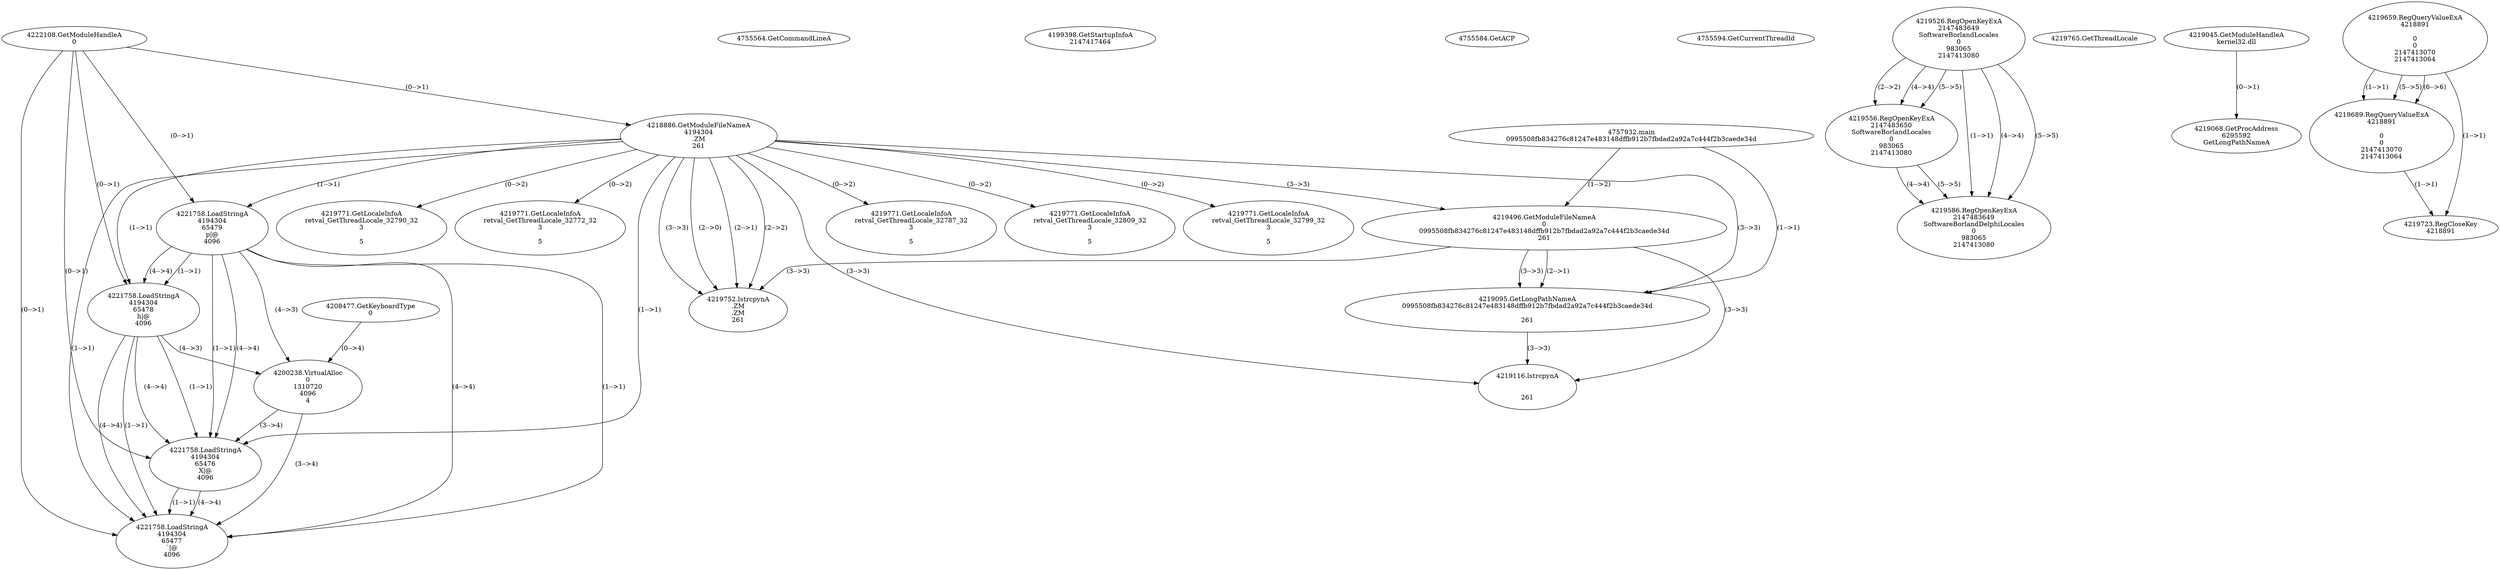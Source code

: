 // Global SCDG with merge call
digraph {
	0 [label="4757932.main
0995508fb834276c81247e483148dffb912b7fbdad2a92a7c444f2b3caede34d"]
	1 [label="4222108.GetModuleHandleA
0"]
	2 [label="4208477.GetKeyboardType
0"]
	3 [label="4755564.GetCommandLineA
"]
	4 [label="4199398.GetStartupInfoA
2147417464"]
	5 [label="4755584.GetACP
"]
	6 [label="4755594.GetCurrentThreadId
"]
	7 [label="4218886.GetModuleFileNameA
4194304
.ZM
261"]
	1 -> 7 [label="(0-->1)"]
	8 [label="4219496.GetModuleFileNameA
0
0995508fb834276c81247e483148dffb912b7fbdad2a92a7c444f2b3caede34d
261"]
	0 -> 8 [label="(1-->2)"]
	7 -> 8 [label="(3-->3)"]
	9 [label="4219526.RegOpenKeyExA
2147483649
Software\Borland\Locales
0
983065
2147413080"]
	10 [label="4219556.RegOpenKeyExA
2147483650
Software\Borland\Locales
0
983065
2147413080"]
	9 -> 10 [label="(2-->2)"]
	9 -> 10 [label="(4-->4)"]
	9 -> 10 [label="(5-->5)"]
	11 [label="4219586.RegOpenKeyExA
2147483649
Software\Borland\Delphi\Locales
0
983065
2147413080"]
	9 -> 11 [label="(1-->1)"]
	9 -> 11 [label="(4-->4)"]
	10 -> 11 [label="(4-->4)"]
	9 -> 11 [label="(5-->5)"]
	10 -> 11 [label="(5-->5)"]
	12 [label="4219752.lstrcpynA
.ZM
.ZM
261"]
	7 -> 12 [label="(2-->1)"]
	7 -> 12 [label="(2-->2)"]
	7 -> 12 [label="(3-->3)"]
	8 -> 12 [label="(3-->3)"]
	7 -> 12 [label="(2-->0)"]
	13 [label="4219765.GetThreadLocale
"]
	14 [label="4219771.GetLocaleInfoA
retval_GetThreadLocale_32772_32
3

5"]
	7 -> 14 [label="(0-->2)"]
	15 [label="4221758.LoadStringA
4194304
65479
p|@
4096"]
	1 -> 15 [label="(0-->1)"]
	7 -> 15 [label="(1-->1)"]
	16 [label="4221758.LoadStringA
4194304
65478
h|@
4096"]
	1 -> 16 [label="(0-->1)"]
	7 -> 16 [label="(1-->1)"]
	15 -> 16 [label="(1-->1)"]
	15 -> 16 [label="(4-->4)"]
	17 [label="4200238.VirtualAlloc
0
1310720
4096
4"]
	15 -> 17 [label="(4-->3)"]
	16 -> 17 [label="(4-->3)"]
	2 -> 17 [label="(0-->4)"]
	18 [label="4219045.GetModuleHandleA
kernel32.dll"]
	19 [label="4219068.GetProcAddress
6295592
GetLongPathNameA"]
	18 -> 19 [label="(0-->1)"]
	20 [label="4219095.GetLongPathNameA
0995508fb834276c81247e483148dffb912b7fbdad2a92a7c444f2b3caede34d

261"]
	0 -> 20 [label="(1-->1)"]
	8 -> 20 [label="(2-->1)"]
	7 -> 20 [label="(3-->3)"]
	8 -> 20 [label="(3-->3)"]
	21 [label="4219116.lstrcpynA


261"]
	7 -> 21 [label="(3-->3)"]
	8 -> 21 [label="(3-->3)"]
	20 -> 21 [label="(3-->3)"]
	22 [label="4219659.RegQueryValueExA
4218891

0
0
2147413070
2147413064"]
	23 [label="4219689.RegQueryValueExA
4218891

0
0
2147413070
2147413064"]
	22 -> 23 [label="(1-->1)"]
	22 -> 23 [label="(5-->5)"]
	22 -> 23 [label="(6-->6)"]
	24 [label="4219723.RegCloseKey
4218891"]
	22 -> 24 [label="(1-->1)"]
	23 -> 24 [label="(1-->1)"]
	25 [label="4219771.GetLocaleInfoA
retval_GetThreadLocale_32787_32
3

5"]
	7 -> 25 [label="(0-->2)"]
	26 [label="4219771.GetLocaleInfoA
retval_GetThreadLocale_32809_32
3

5"]
	7 -> 26 [label="(0-->2)"]
	27 [label="4219771.GetLocaleInfoA
retval_GetThreadLocale_32799_32
3

5"]
	7 -> 27 [label="(0-->2)"]
	28 [label="4221758.LoadStringA
4194304
65476
X|@
4096"]
	1 -> 28 [label="(0-->1)"]
	7 -> 28 [label="(1-->1)"]
	15 -> 28 [label="(1-->1)"]
	16 -> 28 [label="(1-->1)"]
	15 -> 28 [label="(4-->4)"]
	16 -> 28 [label="(4-->4)"]
	17 -> 28 [label="(3-->4)"]
	29 [label="4219771.GetLocaleInfoA
retval_GetThreadLocale_32790_32
3

5"]
	7 -> 29 [label="(0-->2)"]
	30 [label="4221758.LoadStringA
4194304
65477
`|@
4096"]
	1 -> 30 [label="(0-->1)"]
	7 -> 30 [label="(1-->1)"]
	15 -> 30 [label="(1-->1)"]
	16 -> 30 [label="(1-->1)"]
	28 -> 30 [label="(1-->1)"]
	15 -> 30 [label="(4-->4)"]
	16 -> 30 [label="(4-->4)"]
	17 -> 30 [label="(3-->4)"]
	28 -> 30 [label="(4-->4)"]
}
